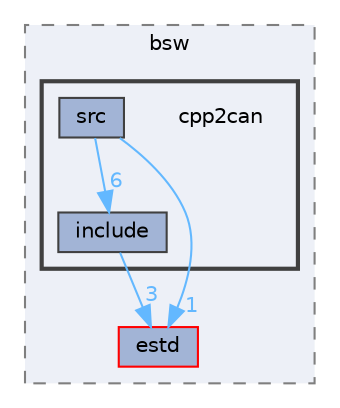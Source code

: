digraph "cpp2can"
{
 // LATEX_PDF_SIZE
  bgcolor="transparent";
  edge [fontname=Helvetica,fontsize=10,labelfontname=Helvetica,labelfontsize=10];
  node [fontname=Helvetica,fontsize=10,shape=box,height=0.2,width=0.4];
  compound=true
  subgraph clusterdir_6d5c880d47bd8ed5a2539072056c02e0 {
    graph [ bgcolor="#edf0f7", pencolor="grey50", label="bsw", fontname=Helvetica,fontsize=10 style="filled,dashed", URL="dir_6d5c880d47bd8ed5a2539072056c02e0.html",tooltip=""]
  dir_705ed472854f071e46e92f9933f4d565 [label="estd", fillcolor="#a2b4d6", color="red", style="filled", URL="dir_705ed472854f071e46e92f9933f4d565.html",tooltip=""];
  subgraph clusterdir_6ea4583dc05656280dd0a27b132d87de {
    graph [ bgcolor="#edf0f7", pencolor="grey25", label="", fontname=Helvetica,fontsize=10 style="filled,bold", URL="dir_6ea4583dc05656280dd0a27b132d87de.html",tooltip=""]
    dir_6ea4583dc05656280dd0a27b132d87de [shape=plaintext, label="cpp2can"];
  dir_0ea80bc0964503052087a59073942c4d [label="include", fillcolor="#a2b4d6", color="grey25", style="filled", URL="dir_0ea80bc0964503052087a59073942c4d.html",tooltip=""];
  dir_1f184801306caf258d0eeefb3449d8f3 [label="src", fillcolor="#a2b4d6", color="grey25", style="filled", URL="dir_1f184801306caf258d0eeefb3449d8f3.html",tooltip=""];
  }
  }
  dir_0ea80bc0964503052087a59073942c4d->dir_705ed472854f071e46e92f9933f4d565 [headlabel="3", labeldistance=1.5 headhref="dir_000105_000075.html" href="dir_000105_000075.html" color="steelblue1" fontcolor="steelblue1"];
  dir_1f184801306caf258d0eeefb3449d8f3->dir_0ea80bc0964503052087a59073942c4d [headlabel="6", labeldistance=1.5 headhref="dir_000187_000105.html" href="dir_000187_000105.html" color="steelblue1" fontcolor="steelblue1"];
  dir_1f184801306caf258d0eeefb3449d8f3->dir_705ed472854f071e46e92f9933f4d565 [headlabel="1", labeldistance=1.5 headhref="dir_000187_000075.html" href="dir_000187_000075.html" color="steelblue1" fontcolor="steelblue1"];
}
